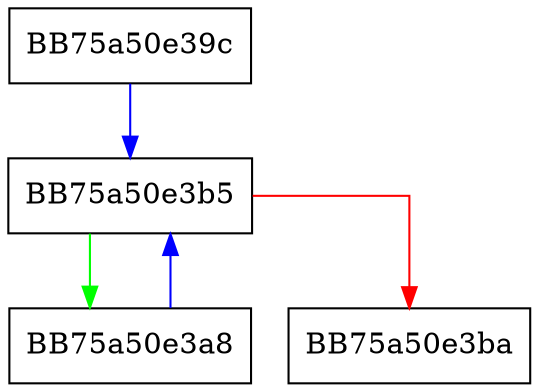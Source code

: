 digraph GetCtx {
  node [shape="box"];
  graph [splines=ortho];
  BB75a50e39c -> BB75a50e3b5 [color="blue"];
  BB75a50e3a8 -> BB75a50e3b5 [color="blue"];
  BB75a50e3b5 -> BB75a50e3a8 [color="green"];
  BB75a50e3b5 -> BB75a50e3ba [color="red"];
}